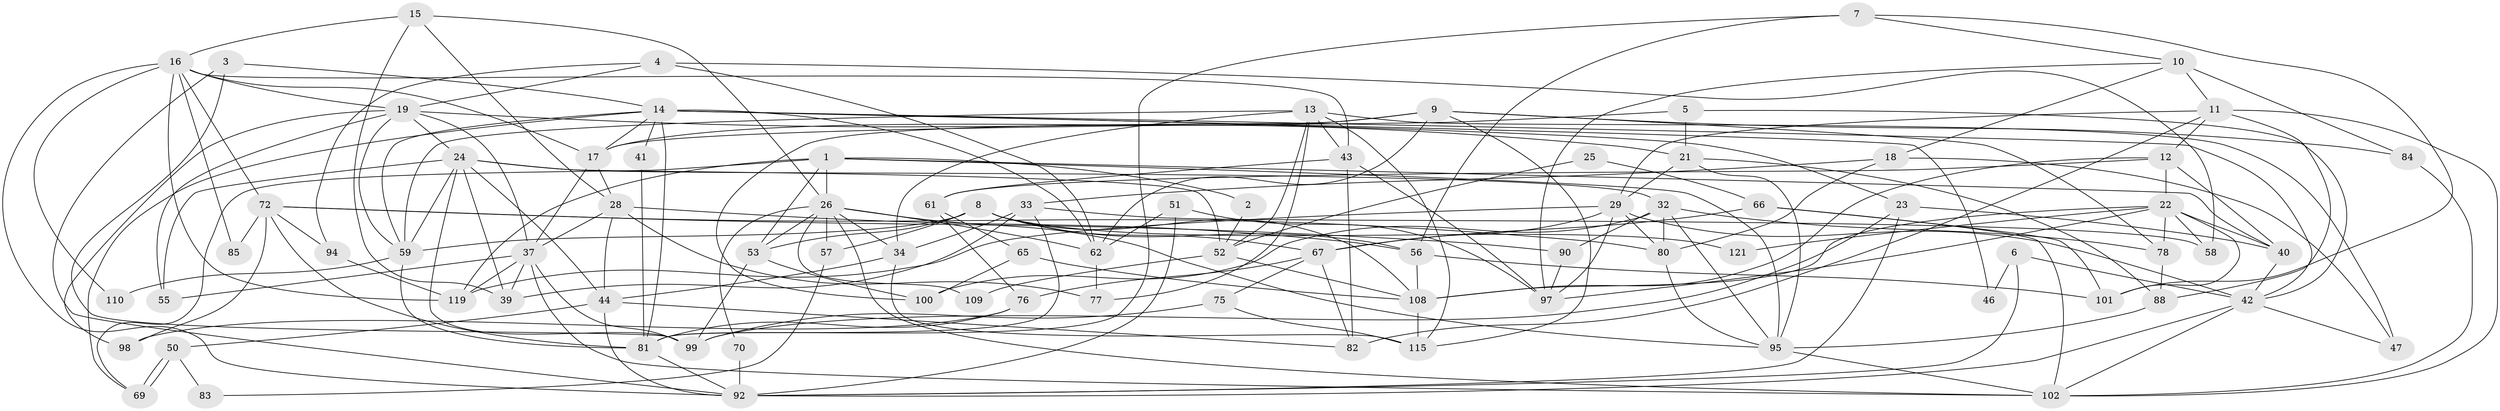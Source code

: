 // original degree distribution, {4: 0.2809917355371901, 2: 0.11570247933884298, 3: 0.2644628099173554, 5: 0.21487603305785125, 6: 0.09917355371900827, 7: 0.01652892561983471, 8: 0.008264462809917356}
// Generated by graph-tools (version 1.1) at 2025/11/02/27/25 16:11:16]
// undirected, 83 vertices, 202 edges
graph export_dot {
graph [start="1"]
  node [color=gray90,style=filled];
  1 [super="+20"];
  2;
  3;
  4;
  5;
  6;
  7;
  8 [super="+73"];
  9 [super="+68"];
  10 [super="+27"];
  11 [super="+38"];
  12 [super="+60"];
  13 [super="+117"];
  14 [super="+93"];
  15 [super="+74"];
  16 [super="+36"];
  17 [super="+31"];
  18;
  19 [super="+63"];
  21 [super="+87"];
  22 [super="+48"];
  23;
  24 [super="+35"];
  25;
  26 [super="+45"];
  28 [super="+30"];
  29 [super="+79"];
  32 [super="+103"];
  33 [super="+64"];
  34;
  37 [super="+71"];
  39;
  40 [super="+86"];
  41;
  42 [super="+49"];
  43 [super="+116"];
  44 [super="+54"];
  46;
  47;
  50;
  51;
  52 [super="+112"];
  53;
  55;
  56;
  57;
  58;
  59 [super="+104"];
  61 [super="+106"];
  62 [super="+96"];
  65;
  66;
  67;
  69;
  70;
  72 [super="+91"];
  75;
  76;
  77;
  78;
  80;
  81 [super="+89"];
  82;
  83;
  84;
  85;
  88;
  90;
  92 [super="+113"];
  94;
  95 [super="+118"];
  97;
  98;
  99 [super="+111"];
  100 [super="+107"];
  101;
  102 [super="+105"];
  108 [super="+114"];
  109;
  110;
  115;
  119 [super="+120"];
  121;
  1 -- 53;
  1 -- 40;
  1 -- 26;
  1 -- 2;
  1 -- 69;
  1 -- 95;
  1 -- 119;
  2 -- 52;
  3 -- 92;
  3 -- 99;
  3 -- 14;
  4 -- 94;
  4 -- 58;
  4 -- 19;
  4 -- 62;
  5 -- 21;
  5 -- 17;
  5 -- 42;
  6 -- 42;
  6 -- 92;
  6 -- 46;
  7 -- 101;
  7 -- 10;
  7 -- 56;
  7 -- 81;
  8 -- 59;
  8 -- 67;
  8 -- 108;
  8 -- 121;
  8 -- 57;
  8 -- 56;
  8 -- 53;
  9 -- 100;
  9 -- 17;
  9 -- 78;
  9 -- 115;
  9 -- 84;
  9 -- 62;
  10 -- 97;
  10 -- 18;
  10 -- 84;
  10 -- 11;
  11 -- 88;
  11 -- 82;
  11 -- 102;
  11 -- 29;
  11 -- 12;
  12 -- 61;
  12 -- 22;
  12 -- 108;
  12 -- 40;
  13 -- 115;
  13 -- 43;
  13 -- 47;
  13 -- 34;
  13 -- 52;
  13 -- 77;
  13 -- 59;
  14 -- 69;
  14 -- 62;
  14 -- 41;
  14 -- 42;
  14 -- 46;
  14 -- 17;
  14 -- 81;
  14 -- 23;
  14 -- 59;
  15 -- 39;
  15 -- 26;
  15 -- 28;
  15 -- 16;
  16 -- 17;
  16 -- 85;
  16 -- 19;
  16 -- 43;
  16 -- 119;
  16 -- 72;
  16 -- 92;
  16 -- 110;
  17 -- 37;
  17 -- 28;
  18 -- 47;
  18 -- 33;
  18 -- 80;
  19 -- 24;
  19 -- 21;
  19 -- 55;
  19 -- 98;
  19 -- 37;
  19 -- 59;
  21 -- 88;
  21 -- 95;
  21 -- 29;
  22 -- 121;
  22 -- 97;
  22 -- 101;
  22 -- 40;
  22 -- 58;
  22 -- 108;
  22 -- 78;
  23 -- 99;
  23 -- 40;
  23 -- 92;
  24 -- 55;
  24 -- 59;
  24 -- 99;
  24 -- 44;
  24 -- 32;
  24 -- 52;
  24 -- 39;
  25 -- 66;
  25 -- 52;
  26 -- 102;
  26 -- 53;
  26 -- 109;
  26 -- 34;
  26 -- 70;
  26 -- 57;
  26 -- 62;
  26 -- 95;
  28 -- 37;
  28 -- 56;
  28 -- 77;
  28 -- 44;
  29 -- 67;
  29 -- 97;
  29 -- 80;
  29 -- 119;
  29 -- 42;
  32 -- 80;
  32 -- 90;
  32 -- 100;
  32 -- 78;
  32 -- 95;
  33 -- 58;
  33 -- 81;
  33 -- 34;
  33 -- 39;
  34 -- 115;
  34 -- 44;
  37 -- 99;
  37 -- 39;
  37 -- 119;
  37 -- 102;
  37 -- 55;
  40 -- 42;
  41 -- 81;
  42 -- 102;
  42 -- 92;
  42 -- 47;
  43 -- 82;
  43 -- 97;
  43 -- 61;
  44 -- 92;
  44 -- 50;
  44 -- 82;
  50 -- 69;
  50 -- 69;
  50 -- 83;
  51 -- 97;
  51 -- 62;
  51 -- 92;
  52 -- 109;
  52 -- 108;
  53 -- 99;
  53 -- 100;
  56 -- 101;
  56 -- 108;
  57 -- 83;
  59 -- 81;
  59 -- 110 [weight=2];
  61 -- 76;
  61 -- 65 [weight=2];
  62 -- 77;
  65 -- 100;
  65 -- 108;
  66 -- 67;
  66 -- 101;
  66 -- 102;
  67 -- 82;
  67 -- 75;
  67 -- 76;
  70 -- 92;
  72 -- 80;
  72 -- 85;
  72 -- 90;
  72 -- 94;
  72 -- 98;
  72 -- 81;
  75 -- 115;
  75 -- 99;
  76 -- 98;
  76 -- 81;
  78 -- 88;
  80 -- 95;
  81 -- 92;
  84 -- 102;
  88 -- 95;
  90 -- 97;
  94 -- 119;
  95 -- 102;
  108 -- 115;
}
